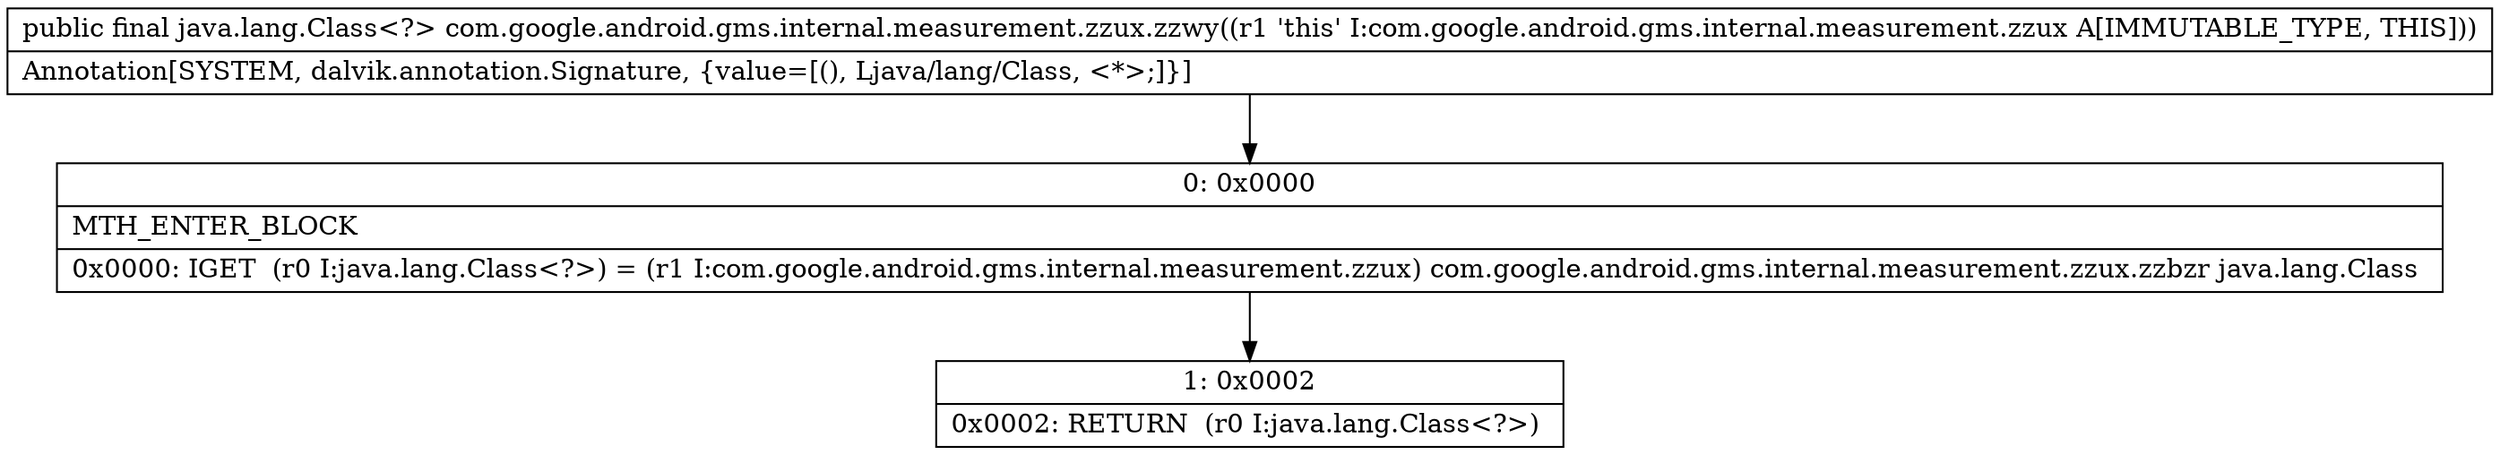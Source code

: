 digraph "CFG forcom.google.android.gms.internal.measurement.zzux.zzwy()Ljava\/lang\/Class;" {
Node_0 [shape=record,label="{0\:\ 0x0000|MTH_ENTER_BLOCK\l|0x0000: IGET  (r0 I:java.lang.Class\<?\>) = (r1 I:com.google.android.gms.internal.measurement.zzux) com.google.android.gms.internal.measurement.zzux.zzbzr java.lang.Class \l}"];
Node_1 [shape=record,label="{1\:\ 0x0002|0x0002: RETURN  (r0 I:java.lang.Class\<?\>) \l}"];
MethodNode[shape=record,label="{public final java.lang.Class\<?\> com.google.android.gms.internal.measurement.zzux.zzwy((r1 'this' I:com.google.android.gms.internal.measurement.zzux A[IMMUTABLE_TYPE, THIS]))  | Annotation[SYSTEM, dalvik.annotation.Signature, \{value=[(), Ljava\/lang\/Class, \<*\>;]\}]\l}"];
MethodNode -> Node_0;
Node_0 -> Node_1;
}

